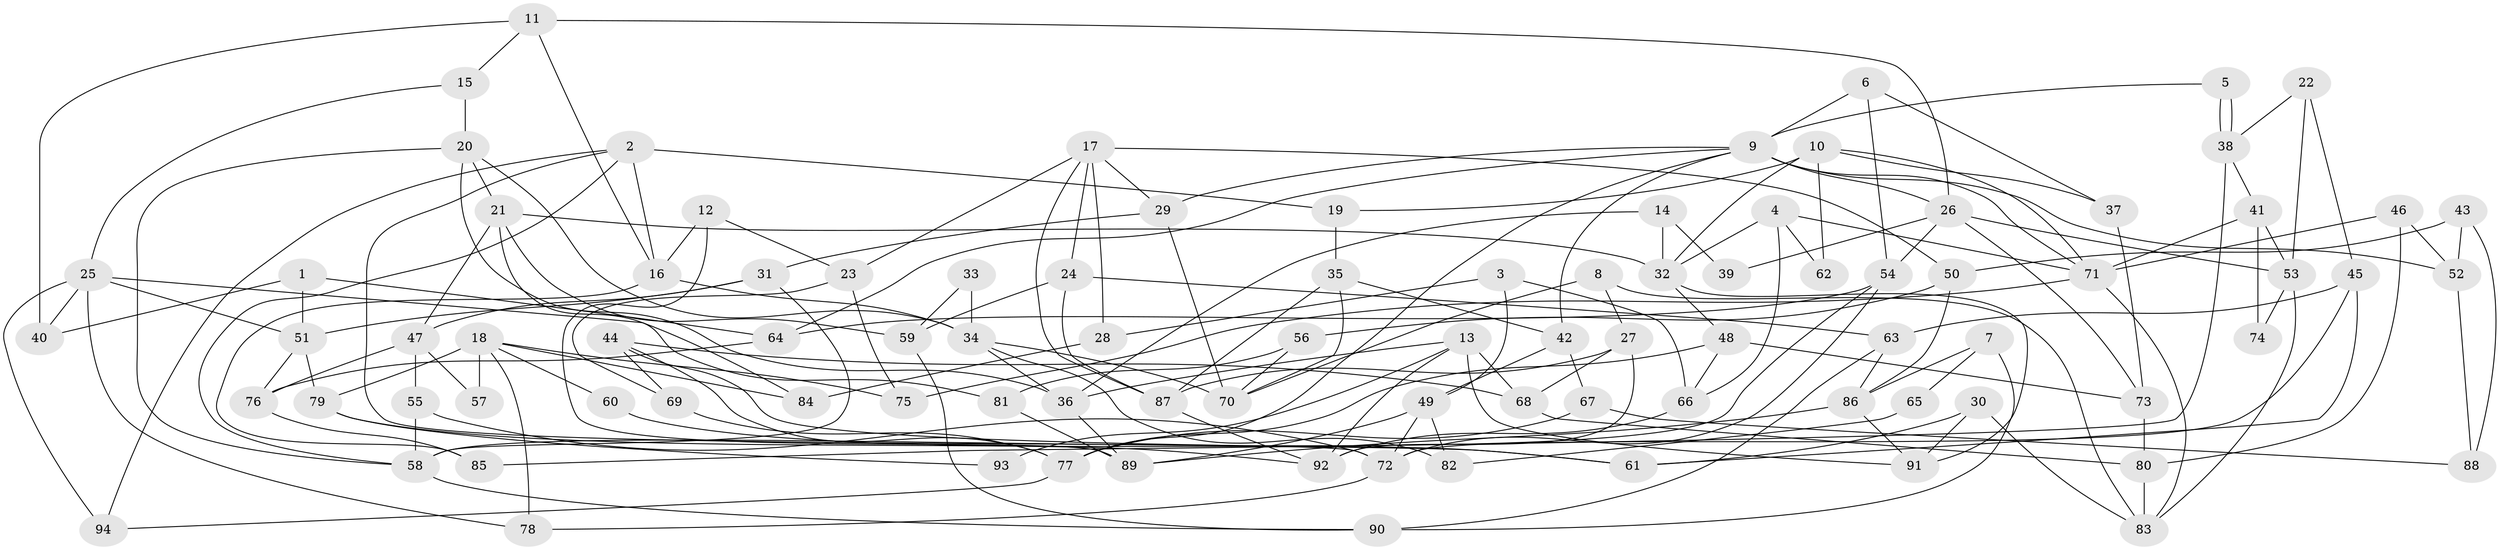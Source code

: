 // coarse degree distribution, {6: 0.10606060606060606, 15: 0.015151515151515152, 5: 0.16666666666666666, 9: 0.045454545454545456, 3: 0.21212121212121213, 10: 0.015151515151515152, 4: 0.30303030303030304, 2: 0.12121212121212122, 7: 0.015151515151515152}
// Generated by graph-tools (version 1.1) at 2025/50/03/04/25 22:50:51]
// undirected, 94 vertices, 188 edges
graph export_dot {
  node [color=gray90,style=filled];
  1;
  2;
  3;
  4;
  5;
  6;
  7;
  8;
  9;
  10;
  11;
  12;
  13;
  14;
  15;
  16;
  17;
  18;
  19;
  20;
  21;
  22;
  23;
  24;
  25;
  26;
  27;
  28;
  29;
  30;
  31;
  32;
  33;
  34;
  35;
  36;
  37;
  38;
  39;
  40;
  41;
  42;
  43;
  44;
  45;
  46;
  47;
  48;
  49;
  50;
  51;
  52;
  53;
  54;
  55;
  56;
  57;
  58;
  59;
  60;
  61;
  62;
  63;
  64;
  65;
  66;
  67;
  68;
  69;
  70;
  71;
  72;
  73;
  74;
  75;
  76;
  77;
  78;
  79;
  80;
  81;
  82;
  83;
  84;
  85;
  86;
  87;
  88;
  89;
  90;
  91;
  92;
  93;
  94;
  1 -- 64;
  1 -- 40;
  1 -- 51;
  2 -- 58;
  2 -- 72;
  2 -- 16;
  2 -- 19;
  2 -- 94;
  3 -- 66;
  3 -- 49;
  3 -- 28;
  4 -- 32;
  4 -- 71;
  4 -- 62;
  4 -- 66;
  5 -- 9;
  5 -- 38;
  5 -- 38;
  6 -- 54;
  6 -- 9;
  6 -- 37;
  7 -- 90;
  7 -- 86;
  7 -- 65;
  8 -- 70;
  8 -- 83;
  8 -- 27;
  9 -- 42;
  9 -- 77;
  9 -- 26;
  9 -- 29;
  9 -- 52;
  9 -- 64;
  9 -- 71;
  10 -- 32;
  10 -- 19;
  10 -- 37;
  10 -- 62;
  10 -- 71;
  11 -- 16;
  11 -- 26;
  11 -- 15;
  11 -- 40;
  12 -- 23;
  12 -- 16;
  12 -- 89;
  13 -- 92;
  13 -- 36;
  13 -- 68;
  13 -- 91;
  13 -- 93;
  14 -- 32;
  14 -- 36;
  14 -- 39;
  15 -- 25;
  15 -- 20;
  16 -- 34;
  16 -- 85;
  17 -- 29;
  17 -- 28;
  17 -- 23;
  17 -- 24;
  17 -- 50;
  17 -- 87;
  18 -- 78;
  18 -- 79;
  18 -- 57;
  18 -- 60;
  18 -- 75;
  18 -- 84;
  19 -- 35;
  20 -- 58;
  20 -- 21;
  20 -- 34;
  20 -- 36;
  21 -- 47;
  21 -- 32;
  21 -- 59;
  21 -- 84;
  22 -- 45;
  22 -- 53;
  22 -- 38;
  23 -- 75;
  23 -- 69;
  24 -- 87;
  24 -- 59;
  24 -- 63;
  25 -- 51;
  25 -- 94;
  25 -- 40;
  25 -- 78;
  25 -- 81;
  26 -- 53;
  26 -- 39;
  26 -- 54;
  26 -- 73;
  27 -- 87;
  27 -- 68;
  27 -- 92;
  28 -- 84;
  29 -- 70;
  29 -- 31;
  30 -- 91;
  30 -- 83;
  30 -- 61;
  31 -- 51;
  31 -- 47;
  31 -- 58;
  32 -- 91;
  32 -- 48;
  33 -- 34;
  33 -- 59;
  34 -- 36;
  34 -- 70;
  34 -- 82;
  35 -- 42;
  35 -- 87;
  35 -- 70;
  36 -- 89;
  37 -- 73;
  38 -- 41;
  38 -- 85;
  41 -- 71;
  41 -- 53;
  41 -- 74;
  42 -- 67;
  42 -- 49;
  43 -- 52;
  43 -- 50;
  43 -- 88;
  44 -- 77;
  44 -- 68;
  44 -- 61;
  44 -- 69;
  45 -- 61;
  45 -- 63;
  45 -- 72;
  46 -- 80;
  46 -- 71;
  46 -- 52;
  47 -- 55;
  47 -- 57;
  47 -- 76;
  48 -- 73;
  48 -- 66;
  48 -- 77;
  49 -- 89;
  49 -- 72;
  49 -- 82;
  50 -- 56;
  50 -- 86;
  51 -- 76;
  51 -- 79;
  52 -- 88;
  53 -- 83;
  53 -- 74;
  54 -- 64;
  54 -- 58;
  54 -- 72;
  55 -- 72;
  55 -- 58;
  56 -- 70;
  56 -- 81;
  58 -- 90;
  59 -- 90;
  60 -- 61;
  63 -- 90;
  63 -- 86;
  64 -- 76;
  65 -- 82;
  66 -- 92;
  67 -- 88;
  67 -- 77;
  68 -- 80;
  69 -- 77;
  71 -- 75;
  71 -- 83;
  72 -- 78;
  73 -- 80;
  76 -- 85;
  77 -- 94;
  79 -- 92;
  79 -- 93;
  80 -- 83;
  81 -- 89;
  86 -- 89;
  86 -- 91;
  87 -- 92;
}
